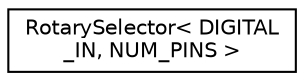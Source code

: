 digraph "Graphical Class Hierarchy"
{
  edge [fontname="Helvetica",fontsize="10",labelfontname="Helvetica",labelfontsize="10"];
  node [fontname="Helvetica",fontsize="10",shape=record];
  rankdir="LR";
  Node0 [label="RotarySelector\< DIGITAL\l_IN, NUM_PINS \>",height=0.2,width=0.4,color="black", fillcolor="white", style="filled",URL="$class_rotary_selector.html",tooltip="This class facilitates reading the value from a rotary selector. "];
}
